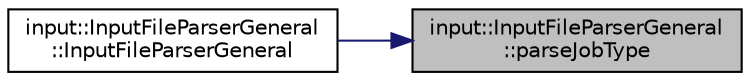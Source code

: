 digraph "input::InputFileParserGeneral::parseJobType"
{
 // LATEX_PDF_SIZE
  edge [fontname="Helvetica",fontsize="10",labelfontname="Helvetica",labelfontsize="10"];
  node [fontname="Helvetica",fontsize="10",shape=record];
  rankdir="RL";
  Node1 [label="input::InputFileParserGeneral\l::parseJobType",height=0.2,width=0.4,color="black", fillcolor="grey75", style="filled", fontcolor="black",tooltip="parse jobtype of simulation left empty just to not parse it again after engine is generated"];
  Node1 -> Node2 [dir="back",color="midnightblue",fontsize="10",style="solid",fontname="Helvetica"];
  Node2 [label="input::InputFileParserGeneral\l::InputFileParserGeneral",height=0.2,width=0.4,color="black", fillcolor="white", style="filled",URL="$classinput_1_1InputFileParserGeneral.html#a812f82c7ec04880b4ec95ad501f71437",tooltip="Construct a new Input File Parser General:: Input File Parser General object."];
}
